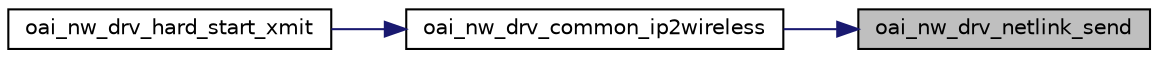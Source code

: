 digraph "oai_nw_drv_netlink_send"
{
 // LATEX_PDF_SIZE
  edge [fontname="Helvetica",fontsize="10",labelfontname="Helvetica",labelfontsize="10"];
  node [fontname="Helvetica",fontsize="10",shape=record];
  rankdir="RL";
  Node1 [label="oai_nw_drv_netlink_send",height=0.2,width=0.4,color="black", fillcolor="grey75", style="filled", fontcolor="black",tooltip=" "];
  Node1 -> Node2 [dir="back",color="midnightblue",fontsize="10",style="solid",fontname="Helvetica"];
  Node2 [label="oai_nw_drv_common_ip2wireless",height=0.2,width=0.4,color="black", fillcolor="white", style="filled",URL="$group__em.html#ga0fb4e12dbd3358d6497c5a8164457d72",tooltip="Request the transfer of data (QoS SAP)"];
  Node2 -> Node3 [dir="back",color="midnightblue",fontsize="10",style="solid",fontname="Helvetica"];
  Node3 [label="oai_nw_drv_hard_start_xmit",height=0.2,width=0.4,color="black", fillcolor="white", style="filled",URL="$LITE_2device_8c.html#ae80d2a934669d4cd45e32cda009e1908",tooltip=" "];
}
